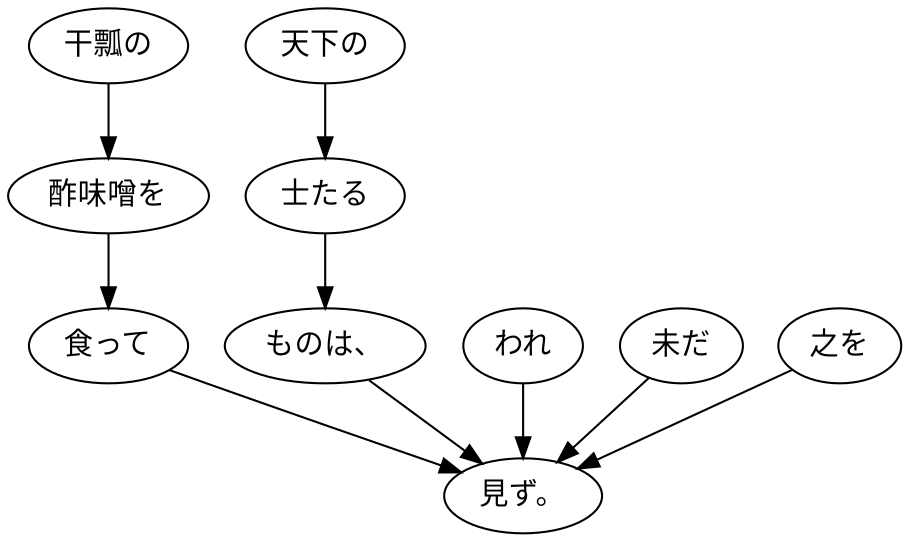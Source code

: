 digraph graph5785 {
	node0 [label="干瓢の"];
	node1 [label="酢味噌を"];
	node2 [label="食って"];
	node3 [label="天下の"];
	node4 [label="士たる"];
	node5 [label="ものは、"];
	node6 [label="われ"];
	node7 [label="未だ"];
	node8 [label="之を"];
	node9 [label="見ず。"];
	node0 -> node1;
	node1 -> node2;
	node2 -> node9;
	node3 -> node4;
	node4 -> node5;
	node5 -> node9;
	node6 -> node9;
	node7 -> node9;
	node8 -> node9;
}
